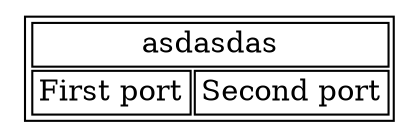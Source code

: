 digraph A{
    dir [
        shape = plaintext
        label =<
        <table border='1' cellborder='1'>
            <tr><td colspan="2">asdasdas</td></tr>
             <tr>
             <td port='port_one'>First port</td>
             <td port='port_two'>Second port</td>
            </tr>
        </table>
        >
    ];
}